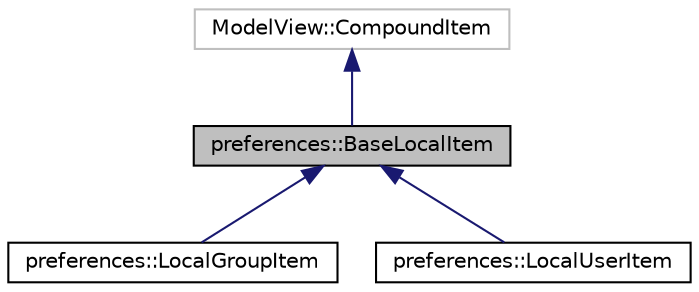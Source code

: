 digraph "preferences::BaseLocalItem"
{
 // LATEX_PDF_SIZE
  edge [fontname="Helvetica",fontsize="10",labelfontname="Helvetica",labelfontsize="10"];
  node [fontname="Helvetica",fontsize="10",shape=record];
  Node1 [label="preferences::BaseLocalItem",height=0.2,width=0.4,color="black", fillcolor="grey75", style="filled", fontcolor="black",tooltip="Drives item representation for editor."];
  Node2 -> Node1 [dir="back",color="midnightblue",fontsize="10",style="solid",fontname="Helvetica"];
  Node2 [label="ModelView::CompoundItem",height=0.2,width=0.4,color="grey75", fillcolor="white", style="filled",tooltip=" "];
  Node1 -> Node3 [dir="back",color="midnightblue",fontsize="10",style="solid",fontname="Helvetica"];
  Node3 [label="preferences::LocalGroupItem",height=0.2,width=0.4,color="black", fillcolor="white", style="filled",URL="$classpreferences_1_1_local_group_item.html",tooltip="Drives item representation for editor."];
  Node1 -> Node4 [dir="back",color="midnightblue",fontsize="10",style="solid",fontname="Helvetica"];
  Node4 [label="preferences::LocalUserItem",height=0.2,width=0.4,color="black", fillcolor="white", style="filled",URL="$classpreferences_1_1_local_user_item.html",tooltip="Drives item representation for editor."];
}
